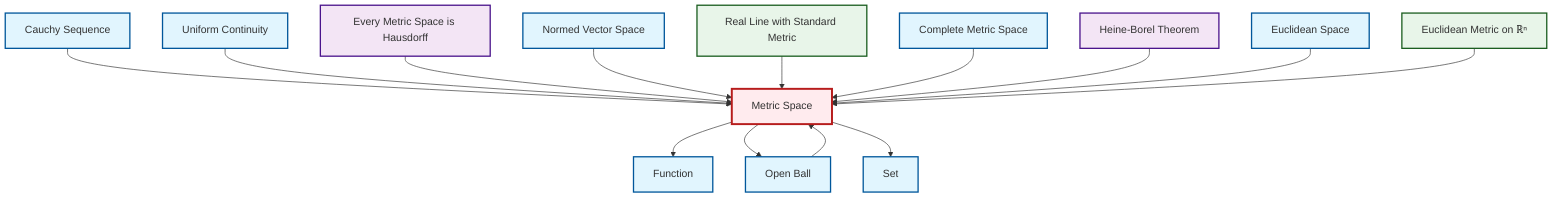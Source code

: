 graph TD
    classDef definition fill:#e1f5fe,stroke:#01579b,stroke-width:2px
    classDef theorem fill:#f3e5f5,stroke:#4a148c,stroke-width:2px
    classDef axiom fill:#fff3e0,stroke:#e65100,stroke-width:2px
    classDef example fill:#e8f5e9,stroke:#1b5e20,stroke-width:2px
    classDef current fill:#ffebee,stroke:#b71c1c,stroke-width:3px
    thm-heine-borel["Heine-Borel Theorem"]:::theorem
    def-open-ball["Open Ball"]:::definition
    def-metric-space["Metric Space"]:::definition
    ex-real-line-metric["Real Line with Standard Metric"]:::example
    def-euclidean-space["Euclidean Space"]:::definition
    def-complete-metric-space["Complete Metric Space"]:::definition
    def-normed-vector-space["Normed Vector Space"]:::definition
    ex-euclidean-metric["Euclidean Metric on ℝⁿ"]:::example
    thm-metric-hausdorff["Every Metric Space is Hausdorff"]:::theorem
    def-uniform-continuity["Uniform Continuity"]:::definition
    def-function["Function"]:::definition
    def-cauchy-sequence["Cauchy Sequence"]:::definition
    def-set["Set"]:::definition
    def-metric-space --> def-function
    def-cauchy-sequence --> def-metric-space
    def-uniform-continuity --> def-metric-space
    thm-metric-hausdorff --> def-metric-space
    def-normed-vector-space --> def-metric-space
    ex-real-line-metric --> def-metric-space
    def-complete-metric-space --> def-metric-space
    def-open-ball --> def-metric-space
    def-metric-space --> def-open-ball
    thm-heine-borel --> def-metric-space
    def-euclidean-space --> def-metric-space
    def-metric-space --> def-set
    ex-euclidean-metric --> def-metric-space
    class def-metric-space current